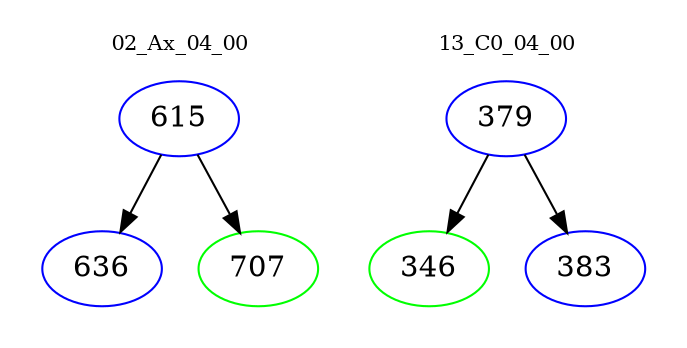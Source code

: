 digraph{
subgraph cluster_0 {
color = white
label = "02_Ax_04_00";
fontsize=10;
T0_615 [label="615", color="blue"]
T0_615 -> T0_636 [color="black"]
T0_636 [label="636", color="blue"]
T0_615 -> T0_707 [color="black"]
T0_707 [label="707", color="green"]
}
subgraph cluster_1 {
color = white
label = "13_C0_04_00";
fontsize=10;
T1_379 [label="379", color="blue"]
T1_379 -> T1_346 [color="black"]
T1_346 [label="346", color="green"]
T1_379 -> T1_383 [color="black"]
T1_383 [label="383", color="blue"]
}
}
